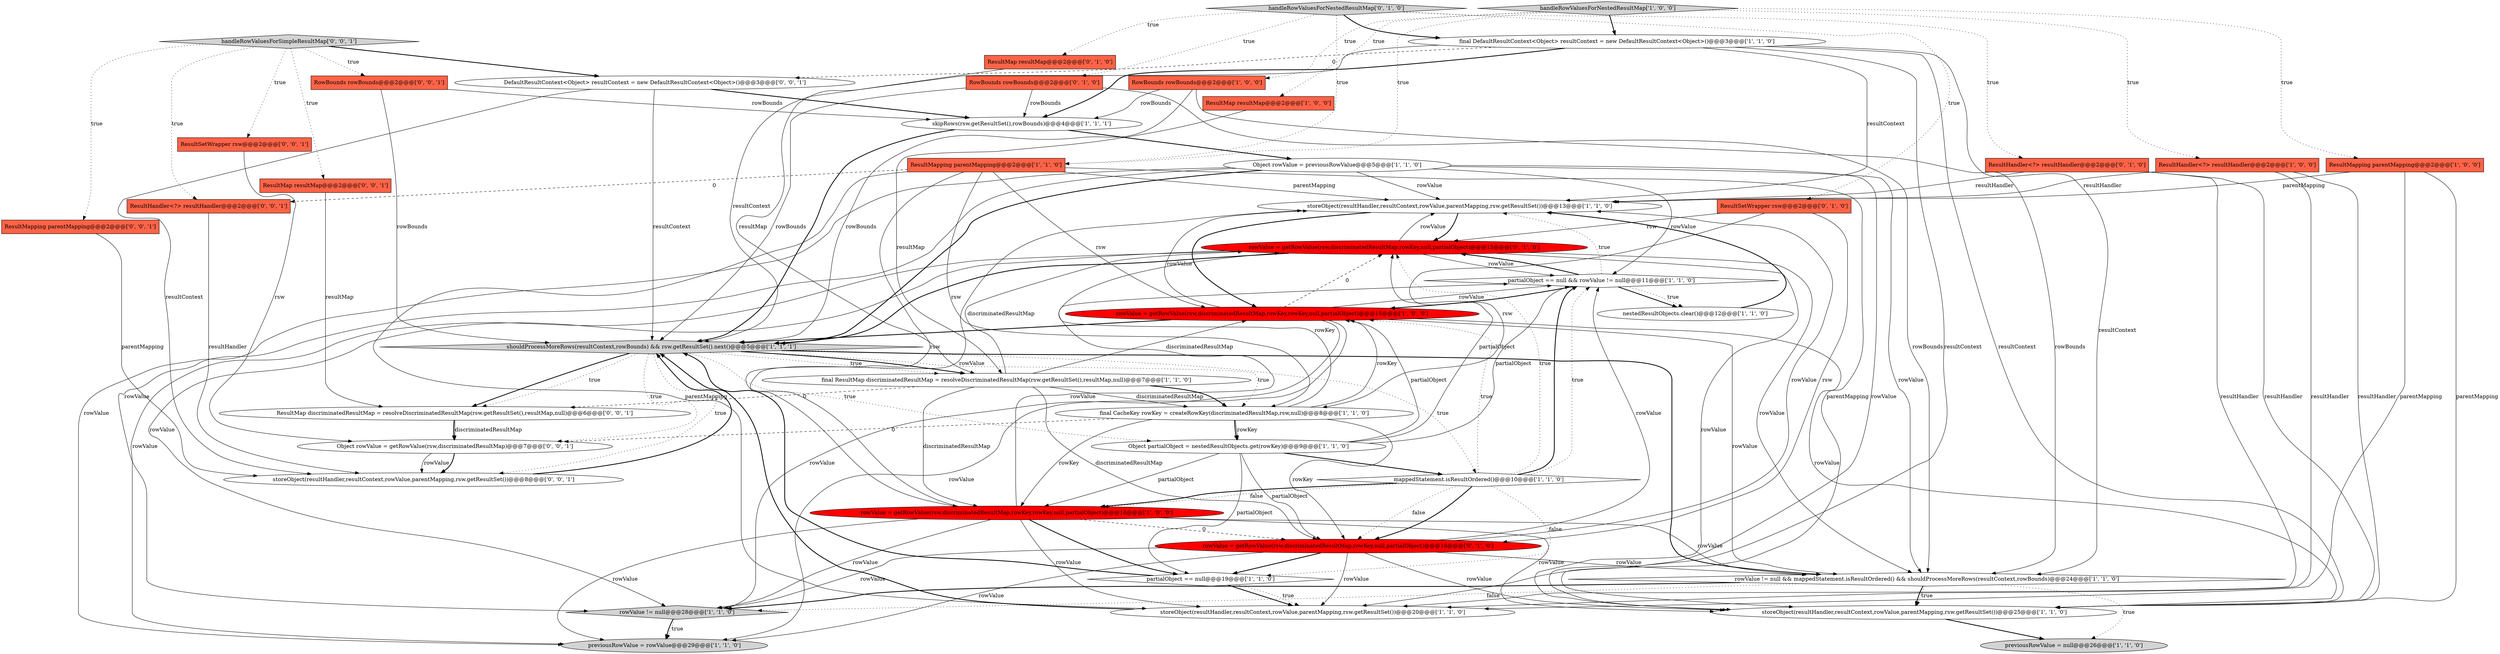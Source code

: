 digraph {
21 [style = filled, label = "storeObject(resultHandler,resultContext,rowValue,parentMapping,rsw.getResultSet())@@@13@@@['1', '1', '0']", fillcolor = white, shape = ellipse image = "AAA0AAABBB1BBB"];
0 [style = filled, label = "storeObject(resultHandler,resultContext,rowValue,parentMapping,rsw.getResultSet())@@@20@@@['1', '1', '0']", fillcolor = white, shape = ellipse image = "AAA0AAABBB1BBB"];
22 [style = filled, label = "ResultHandler<?> resultHandler@@@2@@@['1', '0', '0']", fillcolor = tomato, shape = box image = "AAA0AAABBB1BBB"];
4 [style = filled, label = "nestedResultObjects.clear()@@@12@@@['1', '1', '0']", fillcolor = white, shape = ellipse image = "AAA0AAABBB1BBB"];
39 [style = filled, label = "ResultSetWrapper rsw@@@2@@@['0', '0', '1']", fillcolor = tomato, shape = box image = "AAA0AAABBB3BBB"];
16 [style = filled, label = "handleRowValuesForNestedResultMap['1', '0', '0']", fillcolor = lightgray, shape = diamond image = "AAA0AAABBB1BBB"];
42 [style = filled, label = "ResultMap discriminatedResultMap = resolveDiscriminatedResultMap(rsw.getResultSet(),resultMap,null)@@@6@@@['0', '0', '1']", fillcolor = white, shape = ellipse image = "AAA0AAABBB3BBB"];
28 [style = filled, label = "handleRowValuesForNestedResultMap['0', '1', '0']", fillcolor = lightgray, shape = diamond image = "AAA0AAABBB2BBB"];
5 [style = filled, label = "rowValue != null@@@28@@@['1', '1', '0']", fillcolor = lightgray, shape = diamond image = "AAA0AAABBB1BBB"];
10 [style = filled, label = "ResultMap resultMap@@@2@@@['1', '0', '0']", fillcolor = tomato, shape = box image = "AAA0AAABBB1BBB"];
24 [style = filled, label = "ResultMapping parentMapping@@@2@@@['1', '1', '0']", fillcolor = tomato, shape = box image = "AAA0AAABBB1BBB"];
32 [style = filled, label = "rowValue = getRowValue(rsw,discriminatedResultMap,rowKey,null,partialObject)@@@15@@@['0', '1', '0']", fillcolor = red, shape = ellipse image = "AAA1AAABBB2BBB"];
27 [style = filled, label = "ResultSetWrapper rsw@@@2@@@['0', '1', '0']", fillcolor = tomato, shape = box image = "AAA0AAABBB2BBB"];
31 [style = filled, label = "rowValue = getRowValue(rsw,discriminatedResultMap,rowKey,null,partialObject)@@@18@@@['0', '1', '0']", fillcolor = red, shape = ellipse image = "AAA1AAABBB2BBB"];
38 [style = filled, label = "storeObject(resultHandler,resultContext,rowValue,parentMapping,rsw.getResultSet())@@@8@@@['0', '0', '1']", fillcolor = white, shape = ellipse image = "AAA0AAABBB3BBB"];
9 [style = filled, label = "previousRowValue = null@@@26@@@['1', '1', '0']", fillcolor = lightgray, shape = ellipse image = "AAA0AAABBB1BBB"];
3 [style = filled, label = "final DefaultResultContext<Object> resultContext = new DefaultResultContext<Object>()@@@3@@@['1', '1', '0']", fillcolor = white, shape = ellipse image = "AAA0AAABBB1BBB"];
6 [style = filled, label = "ResultMapping parentMapping@@@2@@@['1', '0', '0']", fillcolor = tomato, shape = box image = "AAA0AAABBB1BBB"];
1 [style = filled, label = "rowValue = getRowValue(rsw,discriminatedResultMap,rowKey,rowKey,null,partialObject)@@@18@@@['1', '0', '0']", fillcolor = red, shape = ellipse image = "AAA1AAABBB1BBB"];
11 [style = filled, label = "final ResultMap discriminatedResultMap = resolveDiscriminatedResultMap(rsw.getResultSet(),resultMap,null)@@@7@@@['1', '1', '0']", fillcolor = white, shape = ellipse image = "AAA0AAABBB1BBB"];
37 [style = filled, label = "ResultMap resultMap@@@2@@@['0', '0', '1']", fillcolor = tomato, shape = box image = "AAA0AAABBB3BBB"];
14 [style = filled, label = "storeObject(resultHandler,resultContext,rowValue,parentMapping,rsw.getResultSet())@@@25@@@['1', '1', '0']", fillcolor = white, shape = ellipse image = "AAA0AAABBB1BBB"];
30 [style = filled, label = "ResultMap resultMap@@@2@@@['0', '1', '0']", fillcolor = tomato, shape = box image = "AAA0AAABBB2BBB"];
40 [style = filled, label = "ResultHandler<?> resultHandler@@@2@@@['0', '0', '1']", fillcolor = tomato, shape = box image = "AAA0AAABBB3BBB"];
8 [style = filled, label = "Object rowValue = previousRowValue@@@5@@@['1', '1', '0']", fillcolor = white, shape = ellipse image = "AAA0AAABBB1BBB"];
19 [style = filled, label = "mappedStatement.isResultOrdered()@@@10@@@['1', '1', '0']", fillcolor = white, shape = diamond image = "AAA0AAABBB1BBB"];
41 [style = filled, label = "handleRowValuesForSimpleResultMap['0', '0', '1']", fillcolor = lightgray, shape = diamond image = "AAA0AAABBB3BBB"];
35 [style = filled, label = "DefaultResultContext<Object> resultContext = new DefaultResultContext<Object>()@@@3@@@['0', '0', '1']", fillcolor = white, shape = ellipse image = "AAA0AAABBB3BBB"];
2 [style = filled, label = "partialObject == null && rowValue != null@@@11@@@['1', '1', '0']", fillcolor = white, shape = diamond image = "AAA0AAABBB1BBB"];
17 [style = filled, label = "shouldProcessMoreRows(resultContext,rowBounds) && rsw.getResultSet().next()@@@5@@@['1', '1', '1']", fillcolor = lightgray, shape = diamond image = "AAA0AAABBB1BBB"];
34 [style = filled, label = "ResultMapping parentMapping@@@2@@@['0', '0', '1']", fillcolor = tomato, shape = box image = "AAA0AAABBB3BBB"];
36 [style = filled, label = "Object rowValue = getRowValue(rsw,discriminatedResultMap)@@@7@@@['0', '0', '1']", fillcolor = white, shape = ellipse image = "AAA0AAABBB3BBB"];
12 [style = filled, label = "previousRowValue = rowValue@@@29@@@['1', '1', '0']", fillcolor = lightgray, shape = ellipse image = "AAA0AAABBB1BBB"];
7 [style = filled, label = "Object partialObject = nestedResultObjects.get(rowKey)@@@9@@@['1', '1', '0']", fillcolor = white, shape = ellipse image = "AAA0AAABBB1BBB"];
15 [style = filled, label = "final CacheKey rowKey = createRowKey(discriminatedResultMap,rsw,null)@@@8@@@['1', '1', '0']", fillcolor = white, shape = ellipse image = "AAA0AAABBB1BBB"];
13 [style = filled, label = "skipRows(rsw.getResultSet(),rowBounds)@@@4@@@['1', '1', '1']", fillcolor = white, shape = ellipse image = "AAA0AAABBB1BBB"];
26 [style = filled, label = "RowBounds rowBounds@@@2@@@['0', '1', '0']", fillcolor = tomato, shape = box image = "AAA0AAABBB2BBB"];
23 [style = filled, label = "RowBounds rowBounds@@@2@@@['1', '0', '0']", fillcolor = tomato, shape = box image = "AAA0AAABBB1BBB"];
25 [style = filled, label = "partialObject == null@@@19@@@['1', '1', '0']", fillcolor = white, shape = diamond image = "AAA0AAABBB1BBB"];
33 [style = filled, label = "RowBounds rowBounds@@@2@@@['0', '0', '1']", fillcolor = tomato, shape = box image = "AAA0AAABBB3BBB"];
20 [style = filled, label = "rowValue != null && mappedStatement.isResultOrdered() && shouldProcessMoreRows(resultContext,rowBounds)@@@24@@@['1', '1', '0']", fillcolor = white, shape = diamond image = "AAA0AAABBB1BBB"];
29 [style = filled, label = "ResultHandler<?> resultHandler@@@2@@@['0', '1', '0']", fillcolor = tomato, shape = box image = "AAA0AAABBB2BBB"];
18 [style = filled, label = "rowValue = getRowValue(rsw,discriminatedResultMap,rowKey,rowKey,null,partialObject)@@@15@@@['1', '0', '0']", fillcolor = red, shape = ellipse image = "AAA1AAABBB1BBB"];
35->38 [style = solid, label="resultContext"];
23->20 [style = solid, label="rowBounds"];
8->14 [style = solid, label="rowValue"];
36->38 [style = solid, label="rowValue"];
1->21 [style = solid, label="rowValue"];
32->14 [style = solid, label="rowValue"];
19->31 [style = dotted, label="false"];
31->5 [style = solid, label="rowValue"];
1->20 [style = solid, label="rowValue"];
15->7 [style = solid, label="rowKey"];
3->20 [style = solid, label="resultContext"];
29->21 [style = solid, label="resultHandler"];
5->12 [style = dotted, label="true"];
16->10 [style = dotted, label="true"];
11->32 [style = solid, label="discriminatedResultMap"];
21->18 [style = bold, label=""];
33->13 [style = solid, label="rowBounds"];
34->38 [style = solid, label="parentMapping"];
28->30 [style = dotted, label="true"];
19->1 [style = bold, label=""];
13->17 [style = bold, label=""];
8->21 [style = solid, label="rowValue"];
17->15 [style = dotted, label="true"];
41->40 [style = dotted, label="true"];
32->12 [style = solid, label="rowValue"];
11->18 [style = solid, label="discriminatedResultMap"];
18->21 [style = solid, label="rowValue"];
15->1 [style = solid, label="rowKey"];
37->42 [style = solid, label="resultMap"];
14->9 [style = bold, label=""];
2->32 [style = bold, label=""];
28->3 [style = bold, label=""];
28->27 [style = dotted, label="true"];
41->33 [style = dotted, label="true"];
24->18 [style = solid, label="rsw"];
24->15 [style = solid, label="rsw"];
17->20 [style = bold, label=""];
18->32 [style = dashed, label="0"];
3->17 [style = solid, label="resultContext"];
1->2 [style = solid, label="rowValue"];
32->2 [style = solid, label="rowValue"];
16->3 [style = bold, label=""];
17->38 [style = dotted, label="true"];
7->25 [style = solid, label="partialObject"];
24->1 [style = solid, label="rsw"];
11->31 [style = solid, label="discriminatedResultMap"];
0->17 [style = bold, label=""];
1->31 [style = dashed, label="0"];
4->21 [style = bold, label=""];
2->18 [style = bold, label=""];
20->14 [style = bold, label=""];
32->20 [style = solid, label="rowValue"];
2->21 [style = dotted, label="true"];
19->2 [style = bold, label=""];
24->40 [style = dashed, label="0"];
15->31 [style = solid, label="rowKey"];
17->42 [style = bold, label=""];
15->36 [style = dashed, label="0"];
2->4 [style = bold, label=""];
8->2 [style = solid, label="rowValue"];
32->21 [style = solid, label="rowValue"];
22->0 [style = solid, label="resultHandler"];
8->17 [style = bold, label=""];
28->29 [style = dotted, label="true"];
3->21 [style = solid, label="resultContext"];
20->5 [style = dotted, label="false"];
23->17 [style = solid, label="rowBounds"];
28->24 [style = dotted, label="true"];
6->21 [style = solid, label="parentMapping"];
7->32 [style = solid, label="partialObject"];
3->14 [style = solid, label="resultContext"];
30->11 [style = solid, label="resultMap"];
26->20 [style = solid, label="rowBounds"];
29->14 [style = solid, label="resultHandler"];
1->14 [style = solid, label="rowValue"];
6->0 [style = solid, label="parentMapping"];
7->2 [style = solid, label="partialObject"];
24->14 [style = solid, label="parentMapping"];
11->42 [style = dashed, label="0"];
8->20 [style = solid, label="rowValue"];
18->2 [style = solid, label="rowValue"];
38->17 [style = bold, label=""];
22->21 [style = solid, label="resultHandler"];
32->17 [style = bold, label=""];
16->24 [style = dotted, label="true"];
1->0 [style = solid, label="rowValue"];
25->0 [style = bold, label=""];
3->0 [style = solid, label="resultContext"];
31->25 [style = bold, label=""];
22->14 [style = solid, label="resultHandler"];
3->35 [style = dashed, label="0"];
20->9 [style = dotted, label="true"];
27->32 [style = solid, label="rsw"];
27->15 [style = solid, label="rsw"];
26->17 [style = solid, label="rowBounds"];
11->15 [style = solid, label="discriminatedResultMap"];
19->18 [style = dotted, label="true"];
20->14 [style = dotted, label="true"];
15->18 [style = solid, label="rowKey"];
31->21 [style = solid, label="rowValue"];
41->37 [style = dotted, label="true"];
7->18 [style = solid, label="partialObject"];
19->25 [style = dotted, label="false"];
25->17 [style = bold, label=""];
1->5 [style = solid, label="rowValue"];
26->13 [style = solid, label="rowBounds"];
29->0 [style = solid, label="resultHandler"];
18->5 [style = solid, label="rowValue"];
41->34 [style = dotted, label="true"];
18->12 [style = solid, label="rowValue"];
31->20 [style = solid, label="rowValue"];
18->14 [style = solid, label="rowValue"];
1->12 [style = solid, label="rowValue"];
17->42 [style = dotted, label="true"];
18->20 [style = solid, label="rowValue"];
2->4 [style = dotted, label="true"];
17->19 [style = dotted, label="true"];
24->0 [style = solid, label="parentMapping"];
7->1 [style = solid, label="partialObject"];
39->36 [style = solid, label="rsw"];
17->36 [style = dotted, label="true"];
42->36 [style = solid, label="discriminatedResultMap"];
7->19 [style = bold, label=""];
27->31 [style = solid, label="rsw"];
1->25 [style = bold, label=""];
15->32 [style = solid, label="rowKey"];
24->21 [style = solid, label="parentMapping"];
33->17 [style = solid, label="rowBounds"];
17->11 [style = dotted, label="true"];
41->35 [style = bold, label=""];
6->14 [style = solid, label="parentMapping"];
19->1 [style = dotted, label="false"];
23->13 [style = solid, label="rowBounds"];
15->7 [style = bold, label=""];
40->38 [style = solid, label="resultHandler"];
11->1 [style = solid, label="discriminatedResultMap"];
19->31 [style = bold, label=""];
10->11 [style = solid, label="resultMap"];
19->2 [style = dotted, label="true"];
31->0 [style = solid, label="rowValue"];
18->17 [style = bold, label=""];
32->5 [style = solid, label="rowValue"];
25->0 [style = dotted, label="true"];
41->39 [style = dotted, label="true"];
42->36 [style = bold, label=""];
16->22 [style = dotted, label="true"];
16->23 [style = dotted, label="true"];
11->15 [style = bold, label=""];
20->5 [style = bold, label=""];
8->12 [style = solid, label="rowValue"];
35->17 [style = solid, label="resultContext"];
31->12 [style = solid, label="rowValue"];
31->14 [style = solid, label="rowValue"];
5->12 [style = bold, label=""];
19->32 [style = dotted, label="true"];
28->26 [style = dotted, label="true"];
8->5 [style = solid, label="rowValue"];
21->32 [style = bold, label=""];
3->13 [style = bold, label=""];
17->7 [style = dotted, label="true"];
7->31 [style = solid, label="partialObject"];
36->38 [style = bold, label=""];
31->2 [style = solid, label="rowValue"];
13->8 [style = bold, label=""];
35->13 [style = bold, label=""];
16->6 [style = dotted, label="true"];
17->11 [style = bold, label=""];
}
